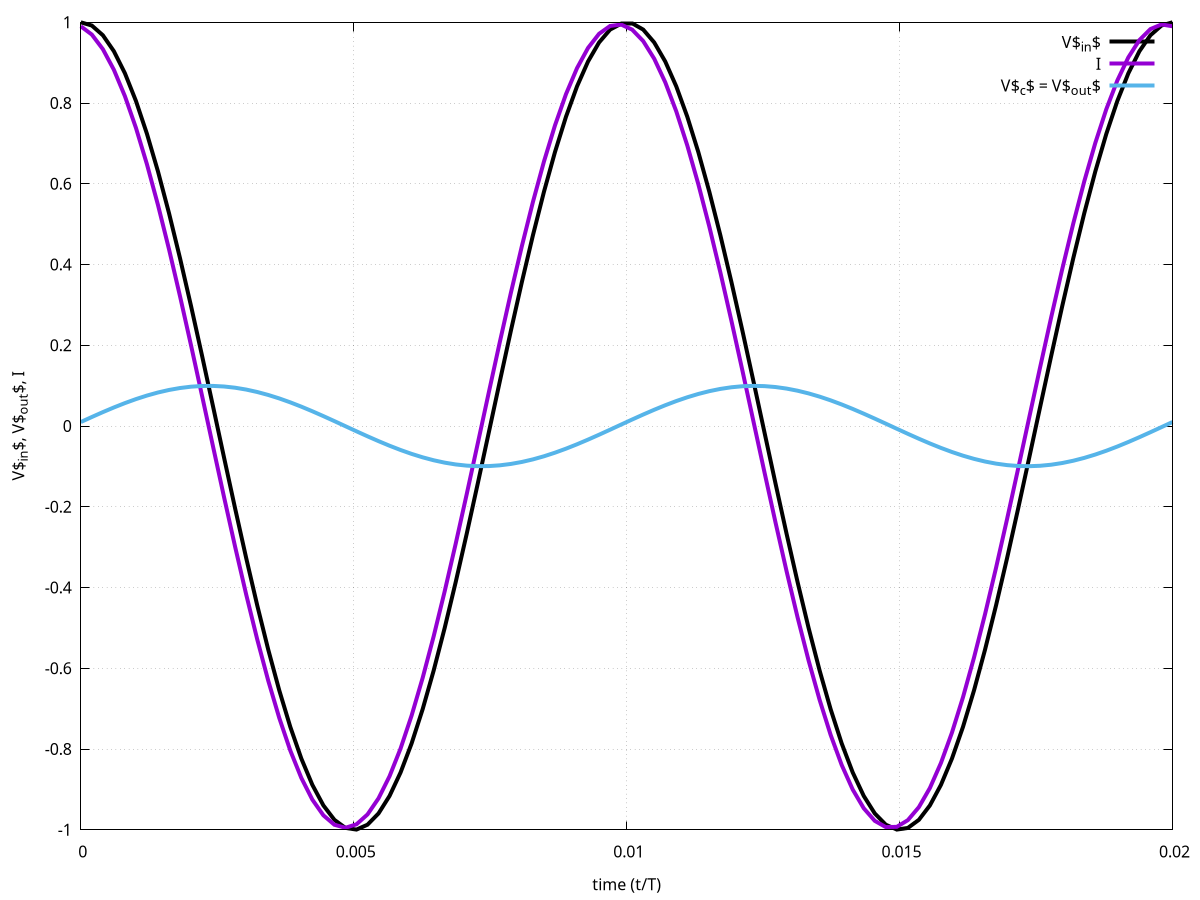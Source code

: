 #set terminal postscript enhanced color solid 

linewidth=4
pointsize=1
arrowwidth=2
#set style line 0 lt 0 lw linewidth pt 0 ps pointsize
set style line 1 lc rgb "black"  lw linewidth pt 7  ps pointsize  #circle
#set style line 1 lt 1 lw linewidth pt 7  ps pointsize  #circle
set style line 2 lt 1 lw linewidth pt 13 ps pointsize  #diamond
set style line 3 lt 3 lw linewidth pt 9  ps pointsize  #triangle up
set style line 4 lt 4 lw linewidth pt 11 ps pointsize  #triangle down
set style line 5 lt 5 lw linewidth pt 5  ps pointsize  #square
set style line 6 lt 1 lw linewidth pt 6  ps pointsize  #circle hollow
set style line 7 lt 2 lw linewidth pt 12 ps pointsize  #diamond hollow 
set style line 8 lt 8 lw linewidth pt 8  ps pointsize  #triangle up hollow 
set style line 9 lt 9 lw linewidth pt 10 ps pointsize  #triangle down hollow

im=sqrt(-1)

R=1
C=1;
V0=1;

Vin(t)=V0*exp(im*w*t)
I_r(t)=Vin(t)/(R+1/(im*w*C))
V_c(t)=I_r(t)*(1/(im*w*C))

x0=1;

w=10*1/(R*C);


set parametric

set ylabel "V$_{in}$, V$_{out}$, I"
set xlabel "time (t/T)" 
#set format x "%P"
set grid 
plot [0:2*2*pi/w] \
  (t/(2*pi*w)),(real(Vin(t))) t 'V$_{in}$' w l ls 1 \
, (t/(2*pi*w)),(real(I_r(t))) t 'I'      w l ls 2 \
, (t/(2*pi*w)),(real(V_c(t))) t 'V$_c$ = V$_{out}$' w l ls 3 




